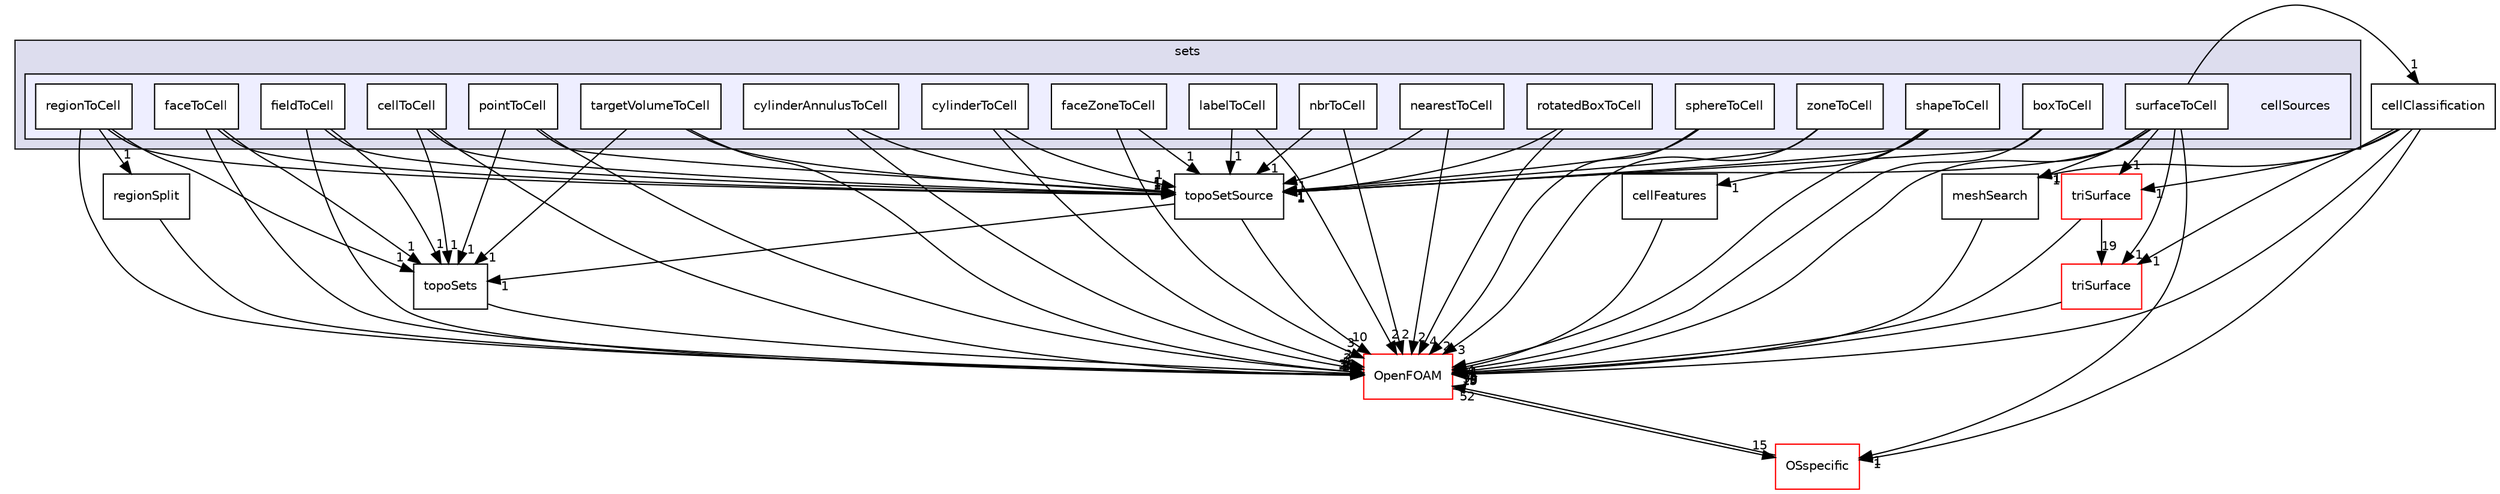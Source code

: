 digraph "src/meshTools/sets/cellSources" {
  bgcolor=transparent;
  compound=true
  node [ fontsize="10", fontname="Helvetica"];
  edge [ labelfontsize="10", labelfontname="Helvetica"];
  subgraph clusterdir_2133a227430c598cbabf81244446fac0 {
    graph [ bgcolor="#ddddee", pencolor="black", label="sets" fontname="Helvetica", fontsize="10", URL="dir_2133a227430c598cbabf81244446fac0.html"]
  subgraph clusterdir_fc621d78dcee889743a7b51abdefc9d7 {
    graph [ bgcolor="#eeeeff", pencolor="black", label="" URL="dir_fc621d78dcee889743a7b51abdefc9d7.html"];
    dir_fc621d78dcee889743a7b51abdefc9d7 [shape=plaintext label="cellSources"];
    dir_eae8debfdd91fe0ff1350b46912d5cd0 [shape=box label="boxToCell" color="black" fillcolor="white" style="filled" URL="dir_eae8debfdd91fe0ff1350b46912d5cd0.html"];
    dir_36d40ddf8f5a5895f5f267c5e42fa48d [shape=box label="cellToCell" color="black" fillcolor="white" style="filled" URL="dir_36d40ddf8f5a5895f5f267c5e42fa48d.html"];
    dir_499f6a2be7266aa18247f4fd90b8e59e [shape=box label="cylinderAnnulusToCell" color="black" fillcolor="white" style="filled" URL="dir_499f6a2be7266aa18247f4fd90b8e59e.html"];
    dir_a2c49164933c4607dc964d27985114c7 [shape=box label="cylinderToCell" color="black" fillcolor="white" style="filled" URL="dir_a2c49164933c4607dc964d27985114c7.html"];
    dir_c35766afbb2674f0d9533a41def577d8 [shape=box label="faceToCell" color="black" fillcolor="white" style="filled" URL="dir_c35766afbb2674f0d9533a41def577d8.html"];
    dir_52b798d1429cdfe1f738a74062a27820 [shape=box label="faceZoneToCell" color="black" fillcolor="white" style="filled" URL="dir_52b798d1429cdfe1f738a74062a27820.html"];
    dir_accec24814412c2a309deab8cabc2118 [shape=box label="fieldToCell" color="black" fillcolor="white" style="filled" URL="dir_accec24814412c2a309deab8cabc2118.html"];
    dir_4c1e98b82580025066f685d396735a80 [shape=box label="labelToCell" color="black" fillcolor="white" style="filled" URL="dir_4c1e98b82580025066f685d396735a80.html"];
    dir_7fcb6b7b0214db8e4be5490eb14f8153 [shape=box label="nbrToCell" color="black" fillcolor="white" style="filled" URL="dir_7fcb6b7b0214db8e4be5490eb14f8153.html"];
    dir_42d71e0c9f49e819a24731b32af3a928 [shape=box label="nearestToCell" color="black" fillcolor="white" style="filled" URL="dir_42d71e0c9f49e819a24731b32af3a928.html"];
    dir_6788bd4b0afc548883d4965d69546109 [shape=box label="pointToCell" color="black" fillcolor="white" style="filled" URL="dir_6788bd4b0afc548883d4965d69546109.html"];
    dir_08bf43c20bc3159a5e8349e1ec49c4d8 [shape=box label="regionToCell" color="black" fillcolor="white" style="filled" URL="dir_08bf43c20bc3159a5e8349e1ec49c4d8.html"];
    dir_e18de2650d97518d3cd3509d9392a570 [shape=box label="rotatedBoxToCell" color="black" fillcolor="white" style="filled" URL="dir_e18de2650d97518d3cd3509d9392a570.html"];
    dir_a6bb57fe8839b1ac5a45ecaf8b4d8c99 [shape=box label="shapeToCell" color="black" fillcolor="white" style="filled" URL="dir_a6bb57fe8839b1ac5a45ecaf8b4d8c99.html"];
    dir_94d44be961402cf59d3e1aba8462908c [shape=box label="sphereToCell" color="black" fillcolor="white" style="filled" URL="dir_94d44be961402cf59d3e1aba8462908c.html"];
    dir_197cff54c851fa1daea0d6bbcc1cd164 [shape=box label="surfaceToCell" color="black" fillcolor="white" style="filled" URL="dir_197cff54c851fa1daea0d6bbcc1cd164.html"];
    dir_226d4212f33a60e92b86bae39589de21 [shape=box label="targetVolumeToCell" color="black" fillcolor="white" style="filled" URL="dir_226d4212f33a60e92b86bae39589de21.html"];
    dir_c8a28605c17031752a5446d2a116fe57 [shape=box label="zoneToCell" color="black" fillcolor="white" style="filled" URL="dir_c8a28605c17031752a5446d2a116fe57.html"];
  }
  }
  dir_8e84b7a8ecd36470533812cac5903fcd [shape=box label="cellFeatures" URL="dir_8e84b7a8ecd36470533812cac5903fcd.html"];
  dir_e6eb7eb4a0044a29d56f0d9aa7020713 [shape=box label="regionSplit" URL="dir_e6eb7eb4a0044a29d56f0d9aa7020713.html"];
  dir_b63c002b7559990bd414058641eb48ad [shape=box label="triSurface" color="red" URL="dir_b63c002b7559990bd414058641eb48ad.html"];
  dir_d23dbc881ee772048f144c3220c0e8b5 [shape=box label="topoSets" URL="dir_d23dbc881ee772048f144c3220c0e8b5.html"];
  dir_ffdc7a49b4414cf981ba8f0aa91f3c24 [shape=box label="topoSetSource" URL="dir_ffdc7a49b4414cf981ba8f0aa91f3c24.html"];
  dir_7314f67fd2a911ec2225fce1156c35c5 [shape=box label="meshSearch" URL="dir_7314f67fd2a911ec2225fce1156c35c5.html"];
  dir_2c4b96702ead4056d900947b6784ec65 [shape=box label="triSurface" color="red" URL="dir_2c4b96702ead4056d900947b6784ec65.html"];
  dir_c5473ff19b20e6ec4dfe5c310b3778a8 [shape=box label="OpenFOAM" color="red" URL="dir_c5473ff19b20e6ec4dfe5c310b3778a8.html"];
  dir_4bc05fb9b88a5582dccdfc3fdfdff5b9 [shape=box label="cellClassification" URL="dir_4bc05fb9b88a5582dccdfc3fdfdff5b9.html"];
  dir_1e7df7a7407fc4618be5c18f76eb7b99 [shape=box label="OSspecific" color="red" URL="dir_1e7df7a7407fc4618be5c18f76eb7b99.html"];
  dir_52b798d1429cdfe1f738a74062a27820->dir_ffdc7a49b4414cf981ba8f0aa91f3c24 [headlabel="1", labeldistance=1.5 headhref="dir_001811_001856.html"];
  dir_52b798d1429cdfe1f738a74062a27820->dir_c5473ff19b20e6ec4dfe5c310b3778a8 [headlabel="3", labeldistance=1.5 headhref="dir_001811_001887.html"];
  dir_8e84b7a8ecd36470533812cac5903fcd->dir_c5473ff19b20e6ec4dfe5c310b3778a8 [headlabel="11", labeldistance=1.5 headhref="dir_001777_001887.html"];
  dir_a6bb57fe8839b1ac5a45ecaf8b4d8c99->dir_8e84b7a8ecd36470533812cac5903fcd [headlabel="1", labeldistance=1.5 headhref="dir_001819_001777.html"];
  dir_a6bb57fe8839b1ac5a45ecaf8b4d8c99->dir_ffdc7a49b4414cf981ba8f0aa91f3c24 [headlabel="1", labeldistance=1.5 headhref="dir_001819_001856.html"];
  dir_a6bb57fe8839b1ac5a45ecaf8b4d8c99->dir_c5473ff19b20e6ec4dfe5c310b3778a8 [headlabel="4", labeldistance=1.5 headhref="dir_001819_001887.html"];
  dir_e18de2650d97518d3cd3509d9392a570->dir_ffdc7a49b4414cf981ba8f0aa91f3c24 [headlabel="1", labeldistance=1.5 headhref="dir_001818_001856.html"];
  dir_e18de2650d97518d3cd3509d9392a570->dir_c5473ff19b20e6ec4dfe5c310b3778a8 [headlabel="4", labeldistance=1.5 headhref="dir_001818_001887.html"];
  dir_e6eb7eb4a0044a29d56f0d9aa7020713->dir_c5473ff19b20e6ec4dfe5c310b3778a8 [headlabel="21", labeldistance=1.5 headhref="dir_001802_001887.html"];
  dir_c35766afbb2674f0d9533a41def577d8->dir_d23dbc881ee772048f144c3220c0e8b5 [headlabel="1", labeldistance=1.5 headhref="dir_001810_001854.html"];
  dir_c35766afbb2674f0d9533a41def577d8->dir_ffdc7a49b4414cf981ba8f0aa91f3c24 [headlabel="1", labeldistance=1.5 headhref="dir_001810_001856.html"];
  dir_c35766afbb2674f0d9533a41def577d8->dir_c5473ff19b20e6ec4dfe5c310b3778a8 [headlabel="3", labeldistance=1.5 headhref="dir_001810_001887.html"];
  dir_226d4212f33a60e92b86bae39589de21->dir_d23dbc881ee772048f144c3220c0e8b5 [headlabel="1", labeldistance=1.5 headhref="dir_001822_001854.html"];
  dir_226d4212f33a60e92b86bae39589de21->dir_ffdc7a49b4414cf981ba8f0aa91f3c24 [headlabel="1", labeldistance=1.5 headhref="dir_001822_001856.html"];
  dir_226d4212f33a60e92b86bae39589de21->dir_c5473ff19b20e6ec4dfe5c310b3778a8 [headlabel="5", labeldistance=1.5 headhref="dir_001822_001887.html"];
  dir_b63c002b7559990bd414058641eb48ad->dir_c5473ff19b20e6ec4dfe5c310b3778a8 [headlabel="73", labeldistance=1.5 headhref="dir_002968_001887.html"];
  dir_d23dbc881ee772048f144c3220c0e8b5->dir_c5473ff19b20e6ec4dfe5c310b3778a8 [headlabel="36", labeldistance=1.5 headhref="dir_001854_001887.html"];
  dir_94d44be961402cf59d3e1aba8462908c->dir_ffdc7a49b4414cf981ba8f0aa91f3c24 [headlabel="1", labeldistance=1.5 headhref="dir_001820_001856.html"];
  dir_94d44be961402cf59d3e1aba8462908c->dir_c5473ff19b20e6ec4dfe5c310b3778a8 [headlabel="2", labeldistance=1.5 headhref="dir_001820_001887.html"];
  dir_08bf43c20bc3159a5e8349e1ec49c4d8->dir_e6eb7eb4a0044a29d56f0d9aa7020713 [headlabel="1", labeldistance=1.5 headhref="dir_001817_001802.html"];
  dir_08bf43c20bc3159a5e8349e1ec49c4d8->dir_d23dbc881ee772048f144c3220c0e8b5 [headlabel="1", labeldistance=1.5 headhref="dir_001817_001854.html"];
  dir_08bf43c20bc3159a5e8349e1ec49c4d8->dir_ffdc7a49b4414cf981ba8f0aa91f3c24 [headlabel="1", labeldistance=1.5 headhref="dir_001817_001856.html"];
  dir_08bf43c20bc3159a5e8349e1ec49c4d8->dir_c5473ff19b20e6ec4dfe5c310b3778a8 [headlabel="4", labeldistance=1.5 headhref="dir_001817_001887.html"];
  dir_ffdc7a49b4414cf981ba8f0aa91f3c24->dir_d23dbc881ee772048f144c3220c0e8b5 [headlabel="1", labeldistance=1.5 headhref="dir_001856_001854.html"];
  dir_ffdc7a49b4414cf981ba8f0aa91f3c24->dir_c5473ff19b20e6ec4dfe5c310b3778a8 [headlabel="10", labeldistance=1.5 headhref="dir_001856_001887.html"];
  dir_197cff54c851fa1daea0d6bbcc1cd164->dir_b63c002b7559990bd414058641eb48ad [headlabel="1", labeldistance=1.5 headhref="dir_001821_002968.html"];
  dir_197cff54c851fa1daea0d6bbcc1cd164->dir_ffdc7a49b4414cf981ba8f0aa91f3c24 [headlabel="1", labeldistance=1.5 headhref="dir_001821_001856.html"];
  dir_197cff54c851fa1daea0d6bbcc1cd164->dir_7314f67fd2a911ec2225fce1156c35c5 [headlabel="1", labeldistance=1.5 headhref="dir_001821_001786.html"];
  dir_197cff54c851fa1daea0d6bbcc1cd164->dir_2c4b96702ead4056d900947b6784ec65 [headlabel="1", labeldistance=1.5 headhref="dir_001821_001859.html"];
  dir_197cff54c851fa1daea0d6bbcc1cd164->dir_c5473ff19b20e6ec4dfe5c310b3778a8 [headlabel="4", labeldistance=1.5 headhref="dir_001821_001887.html"];
  dir_197cff54c851fa1daea0d6bbcc1cd164->dir_4bc05fb9b88a5582dccdfc3fdfdff5b9 [headlabel="1", labeldistance=1.5 headhref="dir_001821_001773.html"];
  dir_197cff54c851fa1daea0d6bbcc1cd164->dir_1e7df7a7407fc4618be5c18f76eb7b99 [headlabel="1", labeldistance=1.5 headhref="dir_001821_002412.html"];
  dir_eae8debfdd91fe0ff1350b46912d5cd0->dir_ffdc7a49b4414cf981ba8f0aa91f3c24 [headlabel="1", labeldistance=1.5 headhref="dir_001806_001856.html"];
  dir_eae8debfdd91fe0ff1350b46912d5cd0->dir_c5473ff19b20e6ec4dfe5c310b3778a8 [headlabel="3", labeldistance=1.5 headhref="dir_001806_001887.html"];
  dir_a2c49164933c4607dc964d27985114c7->dir_ffdc7a49b4414cf981ba8f0aa91f3c24 [headlabel="1", labeldistance=1.5 headhref="dir_001809_001856.html"];
  dir_a2c49164933c4607dc964d27985114c7->dir_c5473ff19b20e6ec4dfe5c310b3778a8 [headlabel="2", labeldistance=1.5 headhref="dir_001809_001887.html"];
  dir_accec24814412c2a309deab8cabc2118->dir_d23dbc881ee772048f144c3220c0e8b5 [headlabel="1", labeldistance=1.5 headhref="dir_001812_001854.html"];
  dir_accec24814412c2a309deab8cabc2118->dir_ffdc7a49b4414cf981ba8f0aa91f3c24 [headlabel="1", labeldistance=1.5 headhref="dir_001812_001856.html"];
  dir_accec24814412c2a309deab8cabc2118->dir_c5473ff19b20e6ec4dfe5c310b3778a8 [headlabel="7", labeldistance=1.5 headhref="dir_001812_001887.html"];
  dir_4c1e98b82580025066f685d396735a80->dir_ffdc7a49b4414cf981ba8f0aa91f3c24 [headlabel="1", labeldistance=1.5 headhref="dir_001813_001856.html"];
  dir_4c1e98b82580025066f685d396735a80->dir_c5473ff19b20e6ec4dfe5c310b3778a8 [headlabel="2", labeldistance=1.5 headhref="dir_001813_001887.html"];
  dir_7314f67fd2a911ec2225fce1156c35c5->dir_c5473ff19b20e6ec4dfe5c310b3778a8 [headlabel="10", labeldistance=1.5 headhref="dir_001786_001887.html"];
  dir_7fcb6b7b0214db8e4be5490eb14f8153->dir_ffdc7a49b4414cf981ba8f0aa91f3c24 [headlabel="1", labeldistance=1.5 headhref="dir_001814_001856.html"];
  dir_7fcb6b7b0214db8e4be5490eb14f8153->dir_c5473ff19b20e6ec4dfe5c310b3778a8 [headlabel="2", labeldistance=1.5 headhref="dir_001814_001887.html"];
  dir_6788bd4b0afc548883d4965d69546109->dir_d23dbc881ee772048f144c3220c0e8b5 [headlabel="1", labeldistance=1.5 headhref="dir_001816_001854.html"];
  dir_6788bd4b0afc548883d4965d69546109->dir_ffdc7a49b4414cf981ba8f0aa91f3c24 [headlabel="1", labeldistance=1.5 headhref="dir_001816_001856.html"];
  dir_6788bd4b0afc548883d4965d69546109->dir_c5473ff19b20e6ec4dfe5c310b3778a8 [headlabel="3", labeldistance=1.5 headhref="dir_001816_001887.html"];
  dir_2c4b96702ead4056d900947b6784ec65->dir_b63c002b7559990bd414058641eb48ad [headlabel="19", labeldistance=1.5 headhref="dir_001859_002968.html"];
  dir_2c4b96702ead4056d900947b6784ec65->dir_c5473ff19b20e6ec4dfe5c310b3778a8 [headlabel="99", labeldistance=1.5 headhref="dir_001859_001887.html"];
  dir_c5473ff19b20e6ec4dfe5c310b3778a8->dir_1e7df7a7407fc4618be5c18f76eb7b99 [headlabel="15", labeldistance=1.5 headhref="dir_001887_002412.html"];
  dir_36d40ddf8f5a5895f5f267c5e42fa48d->dir_d23dbc881ee772048f144c3220c0e8b5 [headlabel="1", labeldistance=1.5 headhref="dir_001807_001854.html"];
  dir_36d40ddf8f5a5895f5f267c5e42fa48d->dir_ffdc7a49b4414cf981ba8f0aa91f3c24 [headlabel="1", labeldistance=1.5 headhref="dir_001807_001856.html"];
  dir_36d40ddf8f5a5895f5f267c5e42fa48d->dir_c5473ff19b20e6ec4dfe5c310b3778a8 [headlabel="2", labeldistance=1.5 headhref="dir_001807_001887.html"];
  dir_499f6a2be7266aa18247f4fd90b8e59e->dir_ffdc7a49b4414cf981ba8f0aa91f3c24 [headlabel="1", labeldistance=1.5 headhref="dir_001808_001856.html"];
  dir_499f6a2be7266aa18247f4fd90b8e59e->dir_c5473ff19b20e6ec4dfe5c310b3778a8 [headlabel="2", labeldistance=1.5 headhref="dir_001808_001887.html"];
  dir_c8a28605c17031752a5446d2a116fe57->dir_ffdc7a49b4414cf981ba8f0aa91f3c24 [headlabel="1", labeldistance=1.5 headhref="dir_001823_001856.html"];
  dir_c8a28605c17031752a5446d2a116fe57->dir_c5473ff19b20e6ec4dfe5c310b3778a8 [headlabel="3", labeldistance=1.5 headhref="dir_001823_001887.html"];
  dir_42d71e0c9f49e819a24731b32af3a928->dir_ffdc7a49b4414cf981ba8f0aa91f3c24 [headlabel="1", labeldistance=1.5 headhref="dir_001815_001856.html"];
  dir_42d71e0c9f49e819a24731b32af3a928->dir_c5473ff19b20e6ec4dfe5c310b3778a8 [headlabel="2", labeldistance=1.5 headhref="dir_001815_001887.html"];
  dir_4bc05fb9b88a5582dccdfc3fdfdff5b9->dir_b63c002b7559990bd414058641eb48ad [headlabel="1", labeldistance=1.5 headhref="dir_001773_002968.html"];
  dir_4bc05fb9b88a5582dccdfc3fdfdff5b9->dir_7314f67fd2a911ec2225fce1156c35c5 [headlabel="1", labeldistance=1.5 headhref="dir_001773_001786.html"];
  dir_4bc05fb9b88a5582dccdfc3fdfdff5b9->dir_2c4b96702ead4056d900947b6784ec65 [headlabel="1", labeldistance=1.5 headhref="dir_001773_001859.html"];
  dir_4bc05fb9b88a5582dccdfc3fdfdff5b9->dir_c5473ff19b20e6ec4dfe5c310b3778a8 [headlabel="13", labeldistance=1.5 headhref="dir_001773_001887.html"];
  dir_4bc05fb9b88a5582dccdfc3fdfdff5b9->dir_1e7df7a7407fc4618be5c18f76eb7b99 [headlabel="1", labeldistance=1.5 headhref="dir_001773_002412.html"];
  dir_1e7df7a7407fc4618be5c18f76eb7b99->dir_c5473ff19b20e6ec4dfe5c310b3778a8 [headlabel="52", labeldistance=1.5 headhref="dir_002412_001887.html"];
}
